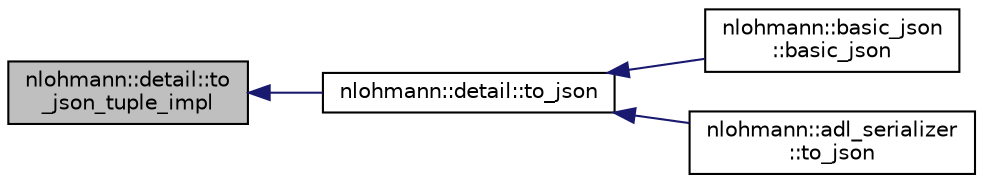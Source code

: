 digraph "nlohmann::detail::to_json_tuple_impl"
{
 // INTERACTIVE_SVG=YES
  edge [fontname="Helvetica",fontsize="10",labelfontname="Helvetica",labelfontsize="10"];
  node [fontname="Helvetica",fontsize="10",shape=record];
  rankdir="LR";
  Node129 [label="nlohmann::detail::to\l_json_tuple_impl",height=0.2,width=0.4,color="black", fillcolor="grey75", style="filled", fontcolor="black"];
  Node129 -> Node130 [dir="back",color="midnightblue",fontsize="10",style="solid",fontname="Helvetica"];
  Node130 [label="nlohmann::detail::to_json",height=0.2,width=0.4,color="black", fillcolor="white", style="filled",URL="$namespacenlohmann_1_1detail.html#aa7a47b08eee864c2c108c04954919648"];
  Node130 -> Node131 [dir="back",color="midnightblue",fontsize="10",style="solid",fontname="Helvetica"];
  Node131 [label="nlohmann::basic_json\l::basic_json",height=0.2,width=0.4,color="black", fillcolor="white", style="filled",URL="$classnlohmann_1_1basic__json.html#a5a6558bfd1be139a638f91f0e09fc737",tooltip="create a JSON value "];
  Node130 -> Node132 [dir="back",color="midnightblue",fontsize="10",style="solid",fontname="Helvetica"];
  Node132 [label="nlohmann::adl_serializer\l::to_json",height=0.2,width=0.4,color="black", fillcolor="white", style="filled",URL="$structnlohmann_1_1adl__serializer.html#adf8cd96afe6ab243b67392dfe35ace89",tooltip="convert any value type to a JSON value "];
}
